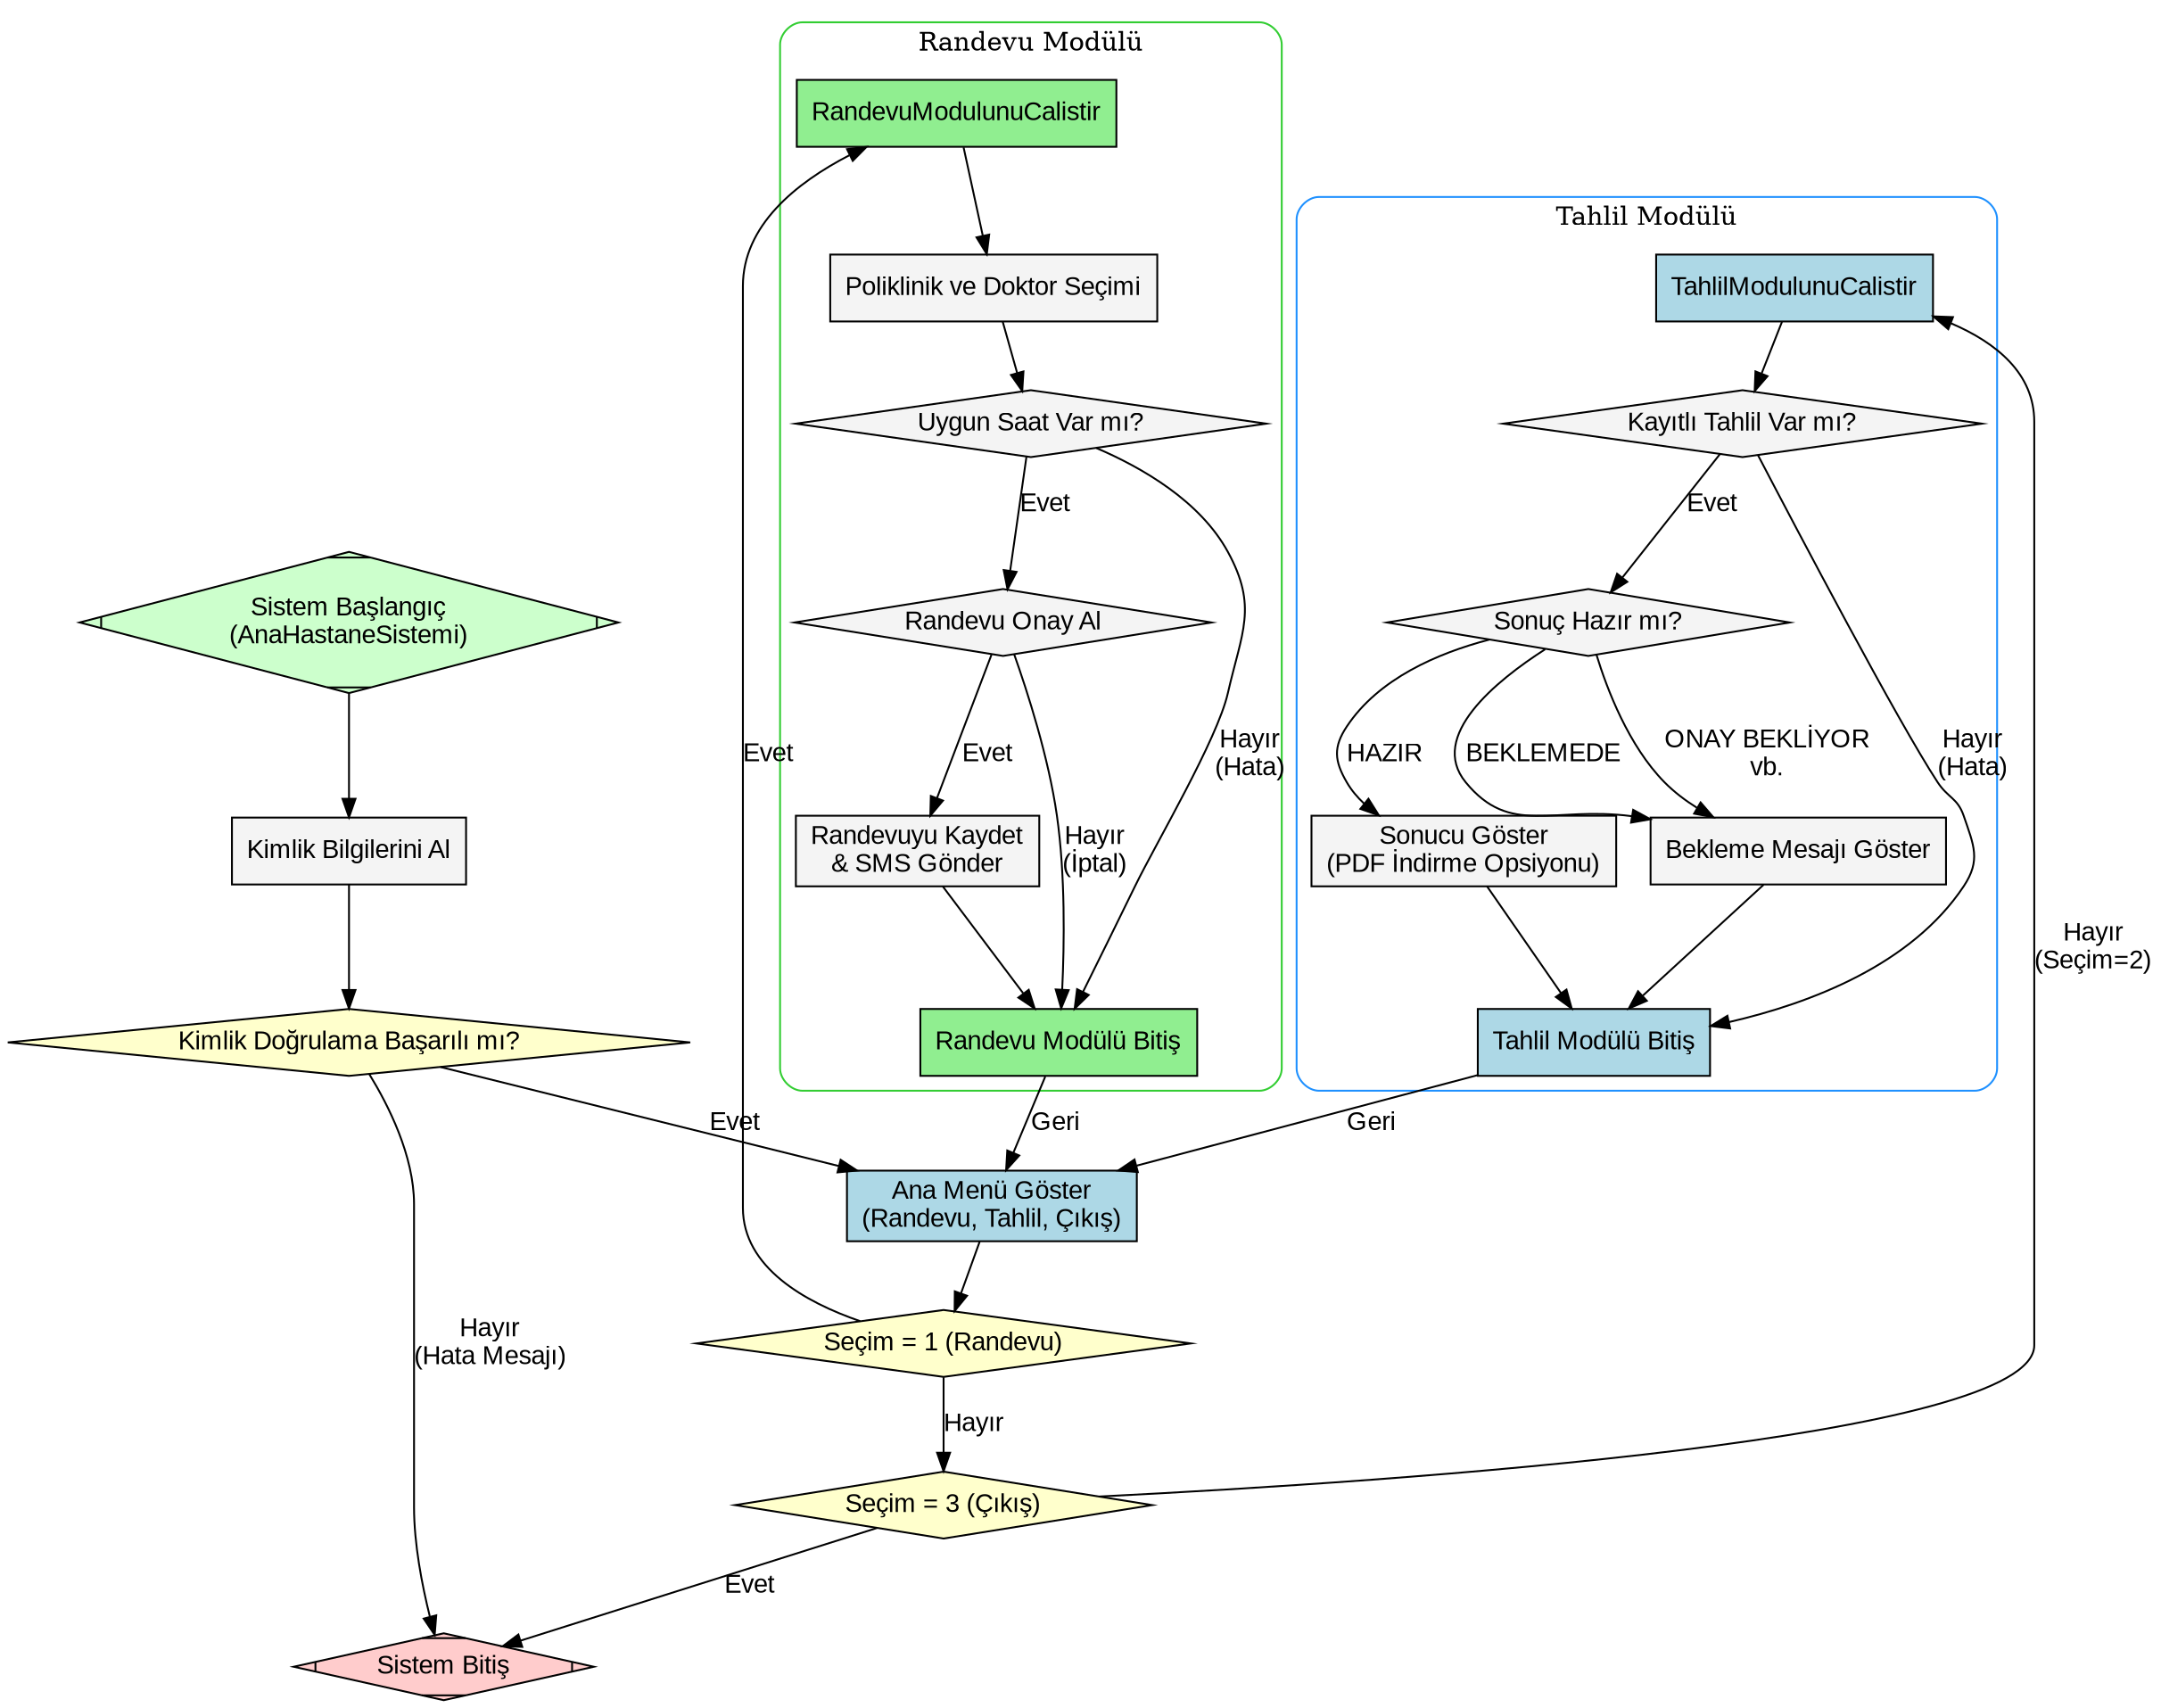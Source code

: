 digraph HastaneSistemiAkisSemasi {
    // Grafiğin genel ayarları
    rankdir=TB; // Top to Bottom (Yukarıdan Aşağıya) akış
    node [shape=box, style="filled", fillcolor="#F4F4F4", fontname="Arial"];
    edge [fontname="Arial"];

    // Başlangıç ve Bitiş Düğümleri
    start [label="Sistem Başlangıç\n(AnaHastaneSistemi)", shape=Mdiamond, fillcolor="#CCFFCC"];
    end [label="Sistem Bitiş", shape=Mdiamond, fillcolor="#FFCCCC"];

    // Ana Akış Adımları
    kimlik_al [label="Kimlik Bilgilerini Al"];
    kimlik_dogrula [label="Kimlik Doğrulama Başarılı mı?", shape=diamond, fillcolor="#FFFFCC"];
    ana_menu [label="Ana Menü Göster\n(Randevu, Tahlil, Çıkış)", shape=box, fillcolor="#ADD8E6"];
    secim_randevu [label="Seçim = 1 (Randevu)", shape=diamond, fillcolor="#FFFFCC"];
    cikis [label="Seçim = 3 (Çıkış)", shape=diamond, fillcolor="#FFFFCC"];

    // Randevu Modülü Düğümleri (SubGraph)
    subgraph cluster_randevu {
        label = "Randevu Modülü";
        style = "rounded";
        color = "#32CD32"; // Yeşil

        randevu_start [label="RandevuModulunuCalistir", shape=box, fillcolor="#90EE90"];
        poliklinik_sec [label="Poliklinik ve Doktor Seçimi"];
        saat_uygun [label="Uygun Saat Var mı?", shape=diamond];
        onay_al [label="Randevu Onay Al", shape=diamond];
        kaydet_sms [label="Randevuyu Kaydet\n& SMS Gönder"];
        randevu_end [label="Randevu Modülü Bitiş", shape=box, fillcolor="#90EE90"];
    }

    // Tahlil Modülü Düğümleri (SubGraph)
    subgraph cluster_tahlil {
        label = "Tahlil Modülü";
        style = "rounded";
        color = "#1E90FF"; // Mavi

        tahlil_start [label="TahlilModulunuCalistir", shape=box, fillcolor="#ADD8E6"];
        tahlil_var [label="Kayıtlı Tahlil Var mı?", shape=diamond];
        sonuc_hazir [label="Sonuç Hazır mı?", shape=diamond];
        goster_indir [label="Sonucu Göster\n(PDF İndirme Opsiyonu)"];
        bekle [label="Bekleme Mesajı Göster"];
        tahlil_end [label="Tahlil Modülü Bitiş", shape=box, fillcolor="#ADD8E6"];
    }

    // ****************************
    // AKIŞ BAĞLANTILARI
    // ****************************

    // Ana Akış
    start -> kimlik_al;
    kimlik_al -> kimlik_dogrula;
    kimlik_dogrula -> ana_menu [label="Evet"];
    kimlik_dogrula -> end [label="Hayır\n(Hata Mesajı)"];

    // Ana Menü Döngüsü
    ana_menu -> secim_randevu;

    // Randevu Seçimi
    secim_randevu -> randevu_start [label="Evet"];
    secim_randevu -> cikis [label="Hayır"]; // Randevu değilse, diğer seçeneklere bak
    
    // Çıkış Kontrolü
    cikis -> end [label="Evet"];
    cikis -> tahlil_start [label="Hayır\n(Seçim=2)"]; // Eğer 3 değilse ve 1 değilse (yani 2 ise)

    // ****************************
    // Randevu Modülü Akışı
    // ****************************
    randevu_start -> poliklinik_sec;
    poliklinik_sec -> saat_uygun;
    saat_uygun -> onay_al [label="Evet"];
    saat_uygun -> randevu_end [label="Hayır\n(Hata)"];
    onay_al -> kaydet_sms [label="Evet"];
    onay_al -> randevu_end [label="Hayır\n(İptal)"];
    kaydet_sms -> randevu_end;
    randevu_end -> ana_menu [label="Geri"];

    // ****************************
    // Tahlil Modülü Akışı
    // ****************************
    tahlil_start -> tahlil_var;
    tahlil_var -> sonuc_hazir [label="Evet"];
    tahlil_var -> tahlil_end [label="Hayır\n(Hata)"];

    sonuc_hazir -> goster_indir [label="HAZIR"];
    sonuc_hazir -> bekle [label="BEKLEMEDE"];
    sonuc_hazir -> bekle [label="ONAY BEKLİYOR\nvb."];

    goster_indir -> tahlil_end;
    bekle -> tahlil_end;

    tahlil_end -> ana_menu [label="Geri"];
}

